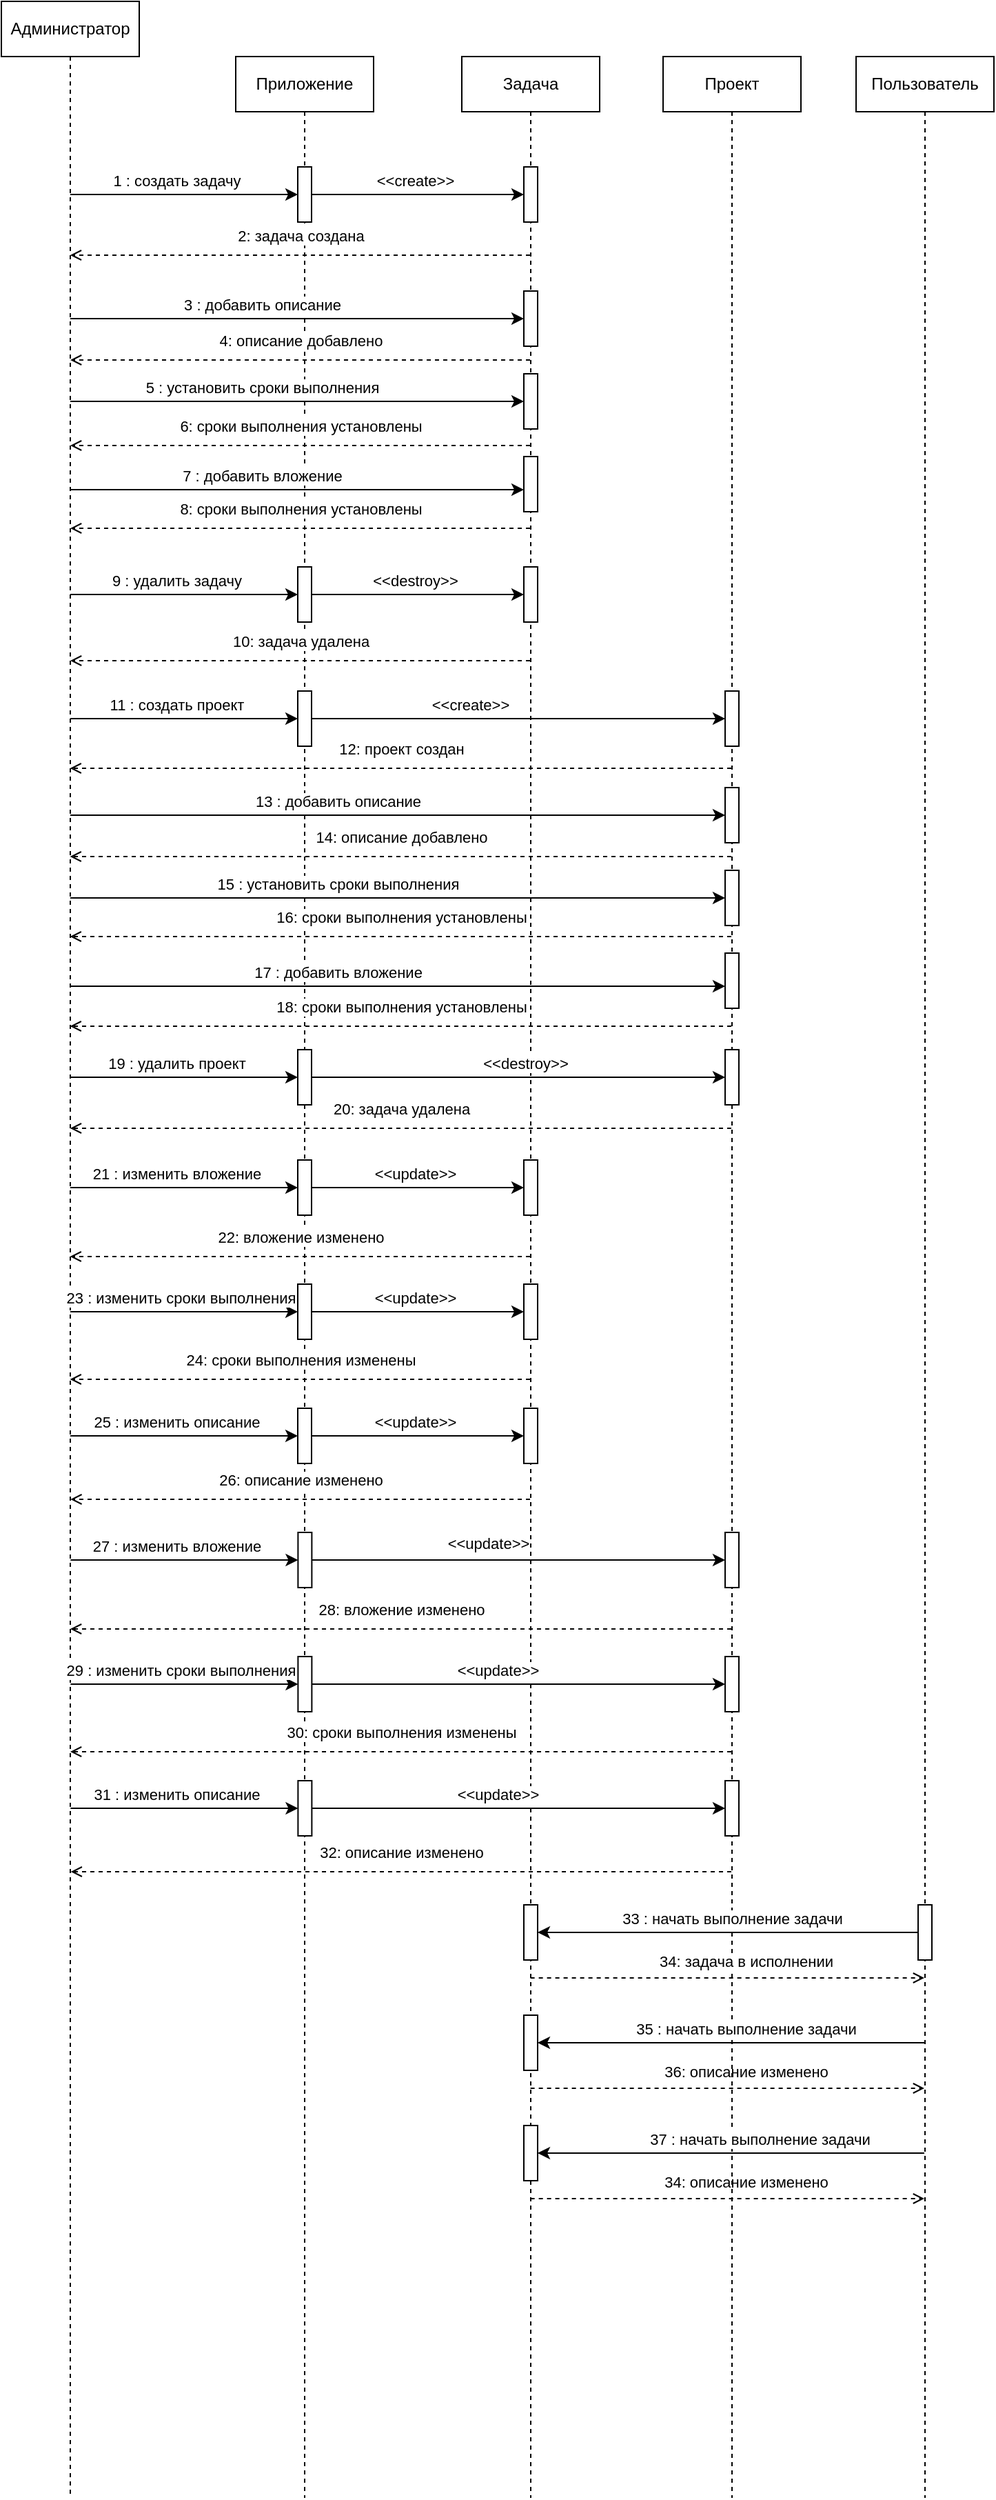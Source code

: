 <mxfile version="24.4.13" type="github">
  <diagram name="Страница — 1" id="z5sgAzJ3_U2AJAHKua1P">
    <mxGraphModel dx="988" dy="539" grid="1" gridSize="10" guides="1" tooltips="1" connect="1" arrows="1" fold="1" page="1" pageScale="1" pageWidth="827" pageHeight="1169" math="0" shadow="0">
      <root>
        <mxCell id="0" />
        <mxCell id="1" parent="0" />
        <mxCell id="rZv-Nm_vUQGnWTQNMnVO-1" value="Администратор" style="shape=umlLifeline;perimeter=lifelinePerimeter;whiteSpace=wrap;html=1;container=1;dropTarget=0;collapsible=0;recursiveResize=0;outlineConnect=0;portConstraint=eastwest;newEdgeStyle={&quot;edgeStyle&quot;:&quot;elbowEdgeStyle&quot;,&quot;elbow&quot;:&quot;vertical&quot;,&quot;curved&quot;:0,&quot;rounded&quot;:0};" vertex="1" parent="1">
          <mxGeometry x="80" y="80" width="100" height="1810" as="geometry" />
        </mxCell>
        <mxCell id="rZv-Nm_vUQGnWTQNMnVO-8" value="Пользователь" style="shape=umlLifeline;perimeter=lifelinePerimeter;whiteSpace=wrap;html=1;container=1;dropTarget=0;collapsible=0;recursiveResize=0;outlineConnect=0;portConstraint=eastwest;newEdgeStyle={&quot;edgeStyle&quot;:&quot;elbowEdgeStyle&quot;,&quot;elbow&quot;:&quot;vertical&quot;,&quot;curved&quot;:0,&quot;rounded&quot;:0};" vertex="1" parent="1">
          <mxGeometry x="700" y="120" width="100" height="1770" as="geometry" />
        </mxCell>
        <mxCell id="rZv-Nm_vUQGnWTQNMnVO-131" value="" style="html=1;points=[[0,0,0,0,5],[0,1,0,0,-5],[1,0,0,0,5],[1,1,0,0,-5]];perimeter=orthogonalPerimeter;outlineConnect=0;targetShapes=umlLifeline;portConstraint=eastwest;newEdgeStyle={&quot;curved&quot;:0,&quot;rounded&quot;:0};" vertex="1" parent="rZv-Nm_vUQGnWTQNMnVO-8">
          <mxGeometry x="45" y="1340" width="10" height="40" as="geometry" />
        </mxCell>
        <mxCell id="rZv-Nm_vUQGnWTQNMnVO-9" value="Приложение" style="shape=umlLifeline;perimeter=lifelinePerimeter;whiteSpace=wrap;html=1;container=1;dropTarget=0;collapsible=0;recursiveResize=0;outlineConnect=0;portConstraint=eastwest;newEdgeStyle={&quot;edgeStyle&quot;:&quot;elbowEdgeStyle&quot;,&quot;elbow&quot;:&quot;vertical&quot;,&quot;curved&quot;:0,&quot;rounded&quot;:0};" vertex="1" parent="1">
          <mxGeometry x="250" y="120" width="100" height="1770" as="geometry" />
        </mxCell>
        <mxCell id="rZv-Nm_vUQGnWTQNMnVO-10" value="" style="html=1;points=[[0,0,0,0,5],[0,1,0,0,-5],[1,0,0,0,5],[1,1,0,0,-5]];perimeter=orthogonalPerimeter;outlineConnect=0;targetShapes=umlLifeline;portConstraint=eastwest;newEdgeStyle={&quot;curved&quot;:0,&quot;rounded&quot;:0};" vertex="1" parent="rZv-Nm_vUQGnWTQNMnVO-9">
          <mxGeometry x="45" y="80" width="10" height="40" as="geometry" />
        </mxCell>
        <mxCell id="rZv-Nm_vUQGnWTQNMnVO-18" value="" style="html=1;points=[[0,0,0,0,5],[0,1,0,0,-5],[1,0,0,0,5],[1,1,0,0,-5]];perimeter=orthogonalPerimeter;outlineConnect=0;targetShapes=umlLifeline;portConstraint=eastwest;newEdgeStyle={&quot;curved&quot;:0,&quot;rounded&quot;:0};" vertex="1" parent="rZv-Nm_vUQGnWTQNMnVO-9">
          <mxGeometry x="45" y="370" width="10" height="40" as="geometry" />
        </mxCell>
        <mxCell id="rZv-Nm_vUQGnWTQNMnVO-74" value="" style="html=1;points=[[0,0,0,0,5],[0,1,0,0,-5],[1,0,0,0,5],[1,1,0,0,-5]];perimeter=orthogonalPerimeter;outlineConnect=0;targetShapes=umlLifeline;portConstraint=eastwest;newEdgeStyle={&quot;curved&quot;:0,&quot;rounded&quot;:0};" vertex="1" parent="rZv-Nm_vUQGnWTQNMnVO-9">
          <mxGeometry x="45" y="720" width="10" height="40" as="geometry" />
        </mxCell>
        <mxCell id="rZv-Nm_vUQGnWTQNMnVO-85" value="" style="html=1;points=[[0,0,0,0,5],[0,1,0,0,-5],[1,0,0,0,5],[1,1,0,0,-5]];perimeter=orthogonalPerimeter;outlineConnect=0;targetShapes=umlLifeline;portConstraint=eastwest;newEdgeStyle={&quot;curved&quot;:0,&quot;rounded&quot;:0};" vertex="1" parent="rZv-Nm_vUQGnWTQNMnVO-9">
          <mxGeometry x="45" y="800" width="10" height="40" as="geometry" />
        </mxCell>
        <mxCell id="rZv-Nm_vUQGnWTQNMnVO-93" value="" style="html=1;points=[[0,0,0,0,5],[0,1,0,0,-5],[1,0,0,0,5],[1,1,0,0,-5]];perimeter=orthogonalPerimeter;outlineConnect=0;targetShapes=umlLifeline;portConstraint=eastwest;newEdgeStyle={&quot;curved&quot;:0,&quot;rounded&quot;:0};" vertex="1" parent="rZv-Nm_vUQGnWTQNMnVO-9">
          <mxGeometry x="45" y="890" width="10" height="40" as="geometry" />
        </mxCell>
        <mxCell id="rZv-Nm_vUQGnWTQNMnVO-101" value="" style="html=1;points=[[0,0,0,0,5],[0,1,0,0,-5],[1,0,0,0,5],[1,1,0,0,-5]];perimeter=orthogonalPerimeter;outlineConnect=0;targetShapes=umlLifeline;portConstraint=eastwest;newEdgeStyle={&quot;curved&quot;:0,&quot;rounded&quot;:0};" vertex="1" parent="rZv-Nm_vUQGnWTQNMnVO-9">
          <mxGeometry x="45" y="980" width="10" height="40" as="geometry" />
        </mxCell>
        <mxCell id="rZv-Nm_vUQGnWTQNMnVO-109" value="" style="html=1;points=[[0,0,0,0,5],[0,1,0,0,-5],[1,0,0,0,5],[1,1,0,0,-5]];perimeter=orthogonalPerimeter;outlineConnect=0;targetShapes=umlLifeline;portConstraint=eastwest;newEdgeStyle={&quot;curved&quot;:0,&quot;rounded&quot;:0};" vertex="1" parent="rZv-Nm_vUQGnWTQNMnVO-9">
          <mxGeometry x="45.19" y="1070" width="10" height="40" as="geometry" />
        </mxCell>
        <mxCell id="rZv-Nm_vUQGnWTQNMnVO-110" value="" style="html=1;points=[[0,0,0,0,5],[0,1,0,0,-5],[1,0,0,0,5],[1,1,0,0,-5]];perimeter=orthogonalPerimeter;outlineConnect=0;targetShapes=umlLifeline;portConstraint=eastwest;newEdgeStyle={&quot;curved&quot;:0,&quot;rounded&quot;:0};" vertex="1" parent="rZv-Nm_vUQGnWTQNMnVO-9">
          <mxGeometry x="45.19" y="1160" width="10" height="40" as="geometry" />
        </mxCell>
        <mxCell id="rZv-Nm_vUQGnWTQNMnVO-111" value="" style="html=1;points=[[0,0,0,0,5],[0,1,0,0,-5],[1,0,0,0,5],[1,1,0,0,-5]];perimeter=orthogonalPerimeter;outlineConnect=0;targetShapes=umlLifeline;portConstraint=eastwest;newEdgeStyle={&quot;curved&quot;:0,&quot;rounded&quot;:0};" vertex="1" parent="rZv-Nm_vUQGnWTQNMnVO-9">
          <mxGeometry x="45.19" y="1250" width="10" height="40" as="geometry" />
        </mxCell>
        <mxCell id="rZv-Nm_vUQGnWTQNMnVO-112" style="edgeStyle=elbowEdgeStyle;rounded=0;orthogonalLoop=1;jettySize=auto;html=1;elbow=vertical;curved=0;" edge="1" parent="rZv-Nm_vUQGnWTQNMnVO-9" target="rZv-Nm_vUQGnWTQNMnVO-109">
          <mxGeometry relative="1" as="geometry">
            <mxPoint x="-119.81" y="1090" as="sourcePoint" />
            <mxPoint x="-24.81" y="1090" as="targetPoint" />
            <Array as="points">
              <mxPoint x="-29.81" y="1090" />
            </Array>
          </mxGeometry>
        </mxCell>
        <mxCell id="rZv-Nm_vUQGnWTQNMnVO-113" value="27 : изменить вложение" style="edgeLabel;html=1;align=center;verticalAlign=middle;resizable=0;points=[];" vertex="1" connectable="0" parent="rZv-Nm_vUQGnWTQNMnVO-112">
          <mxGeometry x="-0.243" y="1" relative="1" as="geometry">
            <mxPoint x="14" y="-9" as="offset" />
          </mxGeometry>
        </mxCell>
        <mxCell id="rZv-Nm_vUQGnWTQNMnVO-115" value="28: вложение изменено" style="html=1;verticalAlign=bottom;labelBackgroundColor=default;endArrow=open;endFill=0;dashed=1;rounded=0;" edge="1" parent="rZv-Nm_vUQGnWTQNMnVO-9" source="rZv-Nm_vUQGnWTQNMnVO-37">
          <mxGeometry x="-0.001" y="-5" width="160" relative="1" as="geometry">
            <mxPoint x="213.69" y="1140" as="sourcePoint" />
            <mxPoint x="-120.0" y="1140" as="targetPoint" />
            <mxPoint as="offset" />
          </mxGeometry>
        </mxCell>
        <mxCell id="rZv-Nm_vUQGnWTQNMnVO-116" style="edgeStyle=elbowEdgeStyle;rounded=0;orthogonalLoop=1;jettySize=auto;html=1;elbow=vertical;curved=0;" edge="1" parent="rZv-Nm_vUQGnWTQNMnVO-9" target="rZv-Nm_vUQGnWTQNMnVO-110">
          <mxGeometry relative="1" as="geometry">
            <mxPoint x="-119.81" y="1180" as="sourcePoint" />
            <mxPoint x="-24.81" y="1180" as="targetPoint" />
            <Array as="points">
              <mxPoint x="-29.81" y="1180" />
            </Array>
          </mxGeometry>
        </mxCell>
        <mxCell id="rZv-Nm_vUQGnWTQNMnVO-117" value="29 : изменить сроки выполнения" style="edgeLabel;html=1;align=center;verticalAlign=middle;resizable=0;points=[];" vertex="1" connectable="0" parent="rZv-Nm_vUQGnWTQNMnVO-116">
          <mxGeometry x="-0.243" y="1" relative="1" as="geometry">
            <mxPoint x="17" y="-9" as="offset" />
          </mxGeometry>
        </mxCell>
        <mxCell id="rZv-Nm_vUQGnWTQNMnVO-119" value="30: сроки выполнения изменены" style="html=1;verticalAlign=bottom;labelBackgroundColor=default;endArrow=open;endFill=0;dashed=1;rounded=0;" edge="1" parent="rZv-Nm_vUQGnWTQNMnVO-9" source="rZv-Nm_vUQGnWTQNMnVO-37">
          <mxGeometry x="-0.001" y="-5" width="160" relative="1" as="geometry">
            <mxPoint x="213.69" y="1229" as="sourcePoint" />
            <mxPoint x="-120.0" y="1229" as="targetPoint" />
            <mxPoint as="offset" />
          </mxGeometry>
        </mxCell>
        <mxCell id="rZv-Nm_vUQGnWTQNMnVO-120" style="edgeStyle=elbowEdgeStyle;rounded=0;orthogonalLoop=1;jettySize=auto;html=1;elbow=vertical;curved=0;" edge="1" parent="rZv-Nm_vUQGnWTQNMnVO-9" target="rZv-Nm_vUQGnWTQNMnVO-111">
          <mxGeometry relative="1" as="geometry">
            <mxPoint x="-119.81" y="1270" as="sourcePoint" />
            <mxPoint x="-24.81" y="1270" as="targetPoint" />
            <Array as="points">
              <mxPoint x="-29.81" y="1270" />
            </Array>
          </mxGeometry>
        </mxCell>
        <mxCell id="rZv-Nm_vUQGnWTQNMnVO-121" value="31 : изменить описание" style="edgeLabel;html=1;align=center;verticalAlign=middle;resizable=0;points=[];" vertex="1" connectable="0" parent="rZv-Nm_vUQGnWTQNMnVO-120">
          <mxGeometry x="-0.243" y="1" relative="1" as="geometry">
            <mxPoint x="14" y="-9" as="offset" />
          </mxGeometry>
        </mxCell>
        <mxCell id="rZv-Nm_vUQGnWTQNMnVO-123" value="32: описание изменено" style="html=1;verticalAlign=bottom;labelBackgroundColor=default;endArrow=open;endFill=0;dashed=1;rounded=0;" edge="1" parent="rZv-Nm_vUQGnWTQNMnVO-9" source="rZv-Nm_vUQGnWTQNMnVO-37">
          <mxGeometry x="0.0" y="-5" width="160" relative="1" as="geometry">
            <mxPoint x="213.69" y="1316" as="sourcePoint" />
            <mxPoint x="-119.643" y="1316" as="targetPoint" />
            <mxPoint as="offset" />
          </mxGeometry>
        </mxCell>
        <mxCell id="rZv-Nm_vUQGnWTQNMnVO-11" style="edgeStyle=elbowEdgeStyle;rounded=0;orthogonalLoop=1;jettySize=auto;html=1;elbow=vertical;curved=0;" edge="1" parent="1" source="rZv-Nm_vUQGnWTQNMnVO-1" target="rZv-Nm_vUQGnWTQNMnVO-10">
          <mxGeometry relative="1" as="geometry">
            <mxPoint x="129.929" y="214" as="sourcePoint" />
            <mxPoint x="300" y="208" as="targetPoint" />
            <Array as="points">
              <mxPoint x="290" y="220" />
            </Array>
          </mxGeometry>
        </mxCell>
        <mxCell id="rZv-Nm_vUQGnWTQNMnVO-12" value="1 : создать задачу" style="edgeLabel;html=1;align=center;verticalAlign=middle;resizable=0;points=[];" vertex="1" connectable="0" parent="rZv-Nm_vUQGnWTQNMnVO-11">
          <mxGeometry x="-0.243" y="1" relative="1" as="geometry">
            <mxPoint x="14" y="-9" as="offset" />
          </mxGeometry>
        </mxCell>
        <mxCell id="rZv-Nm_vUQGnWTQNMnVO-13" value="Задача" style="shape=umlLifeline;perimeter=lifelinePerimeter;whiteSpace=wrap;html=1;container=1;dropTarget=0;collapsible=0;recursiveResize=0;outlineConnect=0;portConstraint=eastwest;newEdgeStyle={&quot;edgeStyle&quot;:&quot;elbowEdgeStyle&quot;,&quot;elbow&quot;:&quot;vertical&quot;,&quot;curved&quot;:0,&quot;rounded&quot;:0};" vertex="1" parent="1">
          <mxGeometry x="414" y="120" width="100" height="1770" as="geometry" />
        </mxCell>
        <mxCell id="rZv-Nm_vUQGnWTQNMnVO-14" value="" style="html=1;points=[[0,0,0,0,5],[0,1,0,0,-5],[1,0,0,0,5],[1,1,0,0,-5]];perimeter=orthogonalPerimeter;outlineConnect=0;targetShapes=umlLifeline;portConstraint=eastwest;newEdgeStyle={&quot;curved&quot;:0,&quot;rounded&quot;:0};" vertex="1" parent="rZv-Nm_vUQGnWTQNMnVO-13">
          <mxGeometry x="45" y="80" width="10" height="40" as="geometry" />
        </mxCell>
        <mxCell id="rZv-Nm_vUQGnWTQNMnVO-33" value="" style="html=1;points=[[0,0,0,0,5],[0,1,0,0,-5],[1,0,0,0,5],[1,1,0,0,-5]];perimeter=orthogonalPerimeter;outlineConnect=0;targetShapes=umlLifeline;portConstraint=eastwest;newEdgeStyle={&quot;curved&quot;:0,&quot;rounded&quot;:0};" vertex="1" parent="rZv-Nm_vUQGnWTQNMnVO-13">
          <mxGeometry x="45" y="370" width="10" height="40" as="geometry" />
        </mxCell>
        <mxCell id="rZv-Nm_vUQGnWTQNMnVO-35" value="&amp;lt;&amp;lt;destroy&amp;gt;&amp;gt;" style="edgeLabel;html=1;align=center;verticalAlign=middle;resizable=0;points=[];" vertex="1" connectable="0" parent="rZv-Nm_vUQGnWTQNMnVO-13">
          <mxGeometry x="-33.996" y="380" as="geometry" />
        </mxCell>
        <mxCell id="rZv-Nm_vUQGnWTQNMnVO-54" value="" style="html=1;points=[[0,0,0,0,5],[0,1,0,0,-5],[1,0,0,0,5],[1,1,0,0,-5]];perimeter=orthogonalPerimeter;outlineConnect=0;targetShapes=umlLifeline;portConstraint=eastwest;newEdgeStyle={&quot;curved&quot;:0,&quot;rounded&quot;:0};" vertex="1" parent="rZv-Nm_vUQGnWTQNMnVO-13">
          <mxGeometry x="45" y="170" width="10" height="40" as="geometry" />
        </mxCell>
        <mxCell id="rZv-Nm_vUQGnWTQNMnVO-55" value="" style="html=1;points=[[0,0,0,0,5],[0,1,0,0,-5],[1,0,0,0,5],[1,1,0,0,-5]];perimeter=orthogonalPerimeter;outlineConnect=0;targetShapes=umlLifeline;portConstraint=eastwest;newEdgeStyle={&quot;curved&quot;:0,&quot;rounded&quot;:0};" vertex="1" parent="rZv-Nm_vUQGnWTQNMnVO-13">
          <mxGeometry x="45" y="230" width="10" height="40" as="geometry" />
        </mxCell>
        <mxCell id="rZv-Nm_vUQGnWTQNMnVO-56" value="" style="html=1;points=[[0,0,0,0,5],[0,1,0,0,-5],[1,0,0,0,5],[1,1,0,0,-5]];perimeter=orthogonalPerimeter;outlineConnect=0;targetShapes=umlLifeline;portConstraint=eastwest;newEdgeStyle={&quot;curved&quot;:0,&quot;rounded&quot;:0};" vertex="1" parent="rZv-Nm_vUQGnWTQNMnVO-13">
          <mxGeometry x="45" y="290" width="10" height="40" as="geometry" />
        </mxCell>
        <mxCell id="rZv-Nm_vUQGnWTQNMnVO-88" value="" style="html=1;points=[[0,0,0,0,5],[0,1,0,0,-5],[1,0,0,0,5],[1,1,0,0,-5]];perimeter=orthogonalPerimeter;outlineConnect=0;targetShapes=umlLifeline;portConstraint=eastwest;newEdgeStyle={&quot;curved&quot;:0,&quot;rounded&quot;:0};" vertex="1" parent="rZv-Nm_vUQGnWTQNMnVO-13">
          <mxGeometry x="45" y="800" width="10" height="40" as="geometry" />
        </mxCell>
        <mxCell id="rZv-Nm_vUQGnWTQNMnVO-97" value="" style="html=1;points=[[0,0,0,0,5],[0,1,0,0,-5],[1,0,0,0,5],[1,1,0,0,-5]];perimeter=orthogonalPerimeter;outlineConnect=0;targetShapes=umlLifeline;portConstraint=eastwest;newEdgeStyle={&quot;curved&quot;:0,&quot;rounded&quot;:0};" vertex="1" parent="rZv-Nm_vUQGnWTQNMnVO-13">
          <mxGeometry x="45" y="890" width="10" height="40" as="geometry" />
        </mxCell>
        <mxCell id="rZv-Nm_vUQGnWTQNMnVO-105" value="" style="html=1;points=[[0,0,0,0,5],[0,1,0,0,-5],[1,0,0,0,5],[1,1,0,0,-5]];perimeter=orthogonalPerimeter;outlineConnect=0;targetShapes=umlLifeline;portConstraint=eastwest;newEdgeStyle={&quot;curved&quot;:0,&quot;rounded&quot;:0};" vertex="1" parent="rZv-Nm_vUQGnWTQNMnVO-13">
          <mxGeometry x="45" y="980" width="10" height="40" as="geometry" />
        </mxCell>
        <mxCell id="rZv-Nm_vUQGnWTQNMnVO-133" value="" style="html=1;points=[[0,0,0,0,5],[0,1,0,0,-5],[1,0,0,0,5],[1,1,0,0,-5]];perimeter=orthogonalPerimeter;outlineConnect=0;targetShapes=umlLifeline;portConstraint=eastwest;newEdgeStyle={&quot;curved&quot;:0,&quot;rounded&quot;:0};" vertex="1" parent="rZv-Nm_vUQGnWTQNMnVO-13">
          <mxGeometry x="45" y="1340" width="10" height="40" as="geometry" />
        </mxCell>
        <mxCell id="rZv-Nm_vUQGnWTQNMnVO-137" value="" style="html=1;points=[[0,0,0,0,5],[0,1,0,0,-5],[1,0,0,0,5],[1,1,0,0,-5]];perimeter=orthogonalPerimeter;outlineConnect=0;targetShapes=umlLifeline;portConstraint=eastwest;newEdgeStyle={&quot;curved&quot;:0,&quot;rounded&quot;:0};" vertex="1" parent="rZv-Nm_vUQGnWTQNMnVO-13">
          <mxGeometry x="45" y="1420" width="10" height="40" as="geometry" />
        </mxCell>
        <mxCell id="rZv-Nm_vUQGnWTQNMnVO-139" value="36: описание изменено" style="html=1;verticalAlign=bottom;labelBackgroundColor=default;endArrow=open;endFill=0;dashed=1;rounded=0;" edge="1" parent="rZv-Nm_vUQGnWTQNMnVO-13">
          <mxGeometry x="0.093" y="3" width="160" relative="1" as="geometry">
            <mxPoint x="49.81" y="1473" as="sourcePoint" />
            <mxPoint x="335.5" y="1473" as="targetPoint" />
            <mxPoint as="offset" />
          </mxGeometry>
        </mxCell>
        <mxCell id="rZv-Nm_vUQGnWTQNMnVO-140" value="" style="html=1;points=[[0,0,0,0,5],[0,1,0,0,-5],[1,0,0,0,5],[1,1,0,0,-5]];perimeter=orthogonalPerimeter;outlineConnect=0;targetShapes=umlLifeline;portConstraint=eastwest;newEdgeStyle={&quot;curved&quot;:0,&quot;rounded&quot;:0};" vertex="1" parent="rZv-Nm_vUQGnWTQNMnVO-13">
          <mxGeometry x="45" y="1500" width="10" height="40" as="geometry" />
        </mxCell>
        <mxCell id="rZv-Nm_vUQGnWTQNMnVO-142" value="34: описание изменено" style="html=1;verticalAlign=bottom;labelBackgroundColor=default;endArrow=open;endFill=0;dashed=1;rounded=0;" edge="1" parent="rZv-Nm_vUQGnWTQNMnVO-13">
          <mxGeometry x="0.093" y="3" width="160" relative="1" as="geometry">
            <mxPoint x="49.81" y="1553" as="sourcePoint" />
            <mxPoint x="335.5" y="1553" as="targetPoint" />
            <mxPoint as="offset" />
          </mxGeometry>
        </mxCell>
        <mxCell id="rZv-Nm_vUQGnWTQNMnVO-15" style="edgeStyle=orthogonalEdgeStyle;rounded=0;orthogonalLoop=1;jettySize=auto;html=1;curved=0;" edge="1" parent="1" source="rZv-Nm_vUQGnWTQNMnVO-10" target="rZv-Nm_vUQGnWTQNMnVO-14">
          <mxGeometry relative="1" as="geometry" />
        </mxCell>
        <mxCell id="rZv-Nm_vUQGnWTQNMnVO-16" value="&amp;lt;&amp;lt;create&amp;gt;&amp;gt;" style="edgeLabel;html=1;align=center;verticalAlign=middle;resizable=0;points=[];" vertex="1" connectable="0" parent="1">
          <mxGeometry x="380.004" y="210" as="geometry" />
        </mxCell>
        <mxCell id="rZv-Nm_vUQGnWTQNMnVO-17" value="2: задача создана" style="html=1;verticalAlign=bottom;labelBackgroundColor=default;endArrow=open;endFill=0;dashed=1;rounded=0;" edge="1" parent="1">
          <mxGeometry x="-0.001" y="-5" width="160" relative="1" as="geometry">
            <mxPoint x="463.5" y="264" as="sourcePoint" />
            <mxPoint x="129.929" y="264" as="targetPoint" />
            <mxPoint as="offset" />
          </mxGeometry>
        </mxCell>
        <mxCell id="rZv-Nm_vUQGnWTQNMnVO-19" style="edgeStyle=elbowEdgeStyle;rounded=0;orthogonalLoop=1;jettySize=auto;html=1;elbow=vertical;curved=0;" edge="1" parent="1" source="rZv-Nm_vUQGnWTQNMnVO-1" target="rZv-Nm_vUQGnWTQNMnVO-54">
          <mxGeometry relative="1" as="geometry">
            <mxPoint x="140" y="310" as="sourcePoint" />
            <mxPoint x="305" y="310" as="targetPoint" />
            <Array as="points">
              <mxPoint x="300" y="310" />
            </Array>
          </mxGeometry>
        </mxCell>
        <mxCell id="rZv-Nm_vUQGnWTQNMnVO-20" value="3 : добавить описание" style="edgeLabel;html=1;align=center;verticalAlign=middle;resizable=0;points=[];" vertex="1" connectable="0" parent="rZv-Nm_vUQGnWTQNMnVO-19">
          <mxGeometry x="-0.243" y="1" relative="1" as="geometry">
            <mxPoint x="14" y="-9" as="offset" />
          </mxGeometry>
        </mxCell>
        <mxCell id="rZv-Nm_vUQGnWTQNMnVO-21" style="edgeStyle=elbowEdgeStyle;rounded=0;orthogonalLoop=1;jettySize=auto;html=1;elbow=vertical;curved=0;" edge="1" parent="1" target="rZv-Nm_vUQGnWTQNMnVO-55">
          <mxGeometry relative="1" as="geometry">
            <mxPoint x="130.024" y="370" as="sourcePoint" />
            <mxPoint x="463.5" y="370" as="targetPoint" />
            <Array as="points">
              <mxPoint x="310" y="370" />
            </Array>
          </mxGeometry>
        </mxCell>
        <mxCell id="rZv-Nm_vUQGnWTQNMnVO-22" value="5 : установить сроки выполнения" style="edgeLabel;html=1;align=center;verticalAlign=middle;resizable=0;points=[];" vertex="1" connectable="0" parent="rZv-Nm_vUQGnWTQNMnVO-21">
          <mxGeometry x="-0.243" y="1" relative="1" as="geometry">
            <mxPoint x="14" y="-9" as="offset" />
          </mxGeometry>
        </mxCell>
        <mxCell id="rZv-Nm_vUQGnWTQNMnVO-24" style="edgeStyle=elbowEdgeStyle;rounded=0;orthogonalLoop=1;jettySize=auto;html=1;elbow=vertical;curved=0;" edge="1" parent="1" target="rZv-Nm_vUQGnWTQNMnVO-56">
          <mxGeometry relative="1" as="geometry">
            <mxPoint x="130.024" y="434" as="sourcePoint" />
            <mxPoint x="463.5" y="434" as="targetPoint" />
            <Array as="points">
              <mxPoint x="320" y="434" />
            </Array>
          </mxGeometry>
        </mxCell>
        <mxCell id="rZv-Nm_vUQGnWTQNMnVO-25" value="7 : добавить вложение" style="edgeLabel;html=1;align=center;verticalAlign=middle;resizable=0;points=[];" vertex="1" connectable="0" parent="rZv-Nm_vUQGnWTQNMnVO-24">
          <mxGeometry x="-0.243" y="1" relative="1" as="geometry">
            <mxPoint x="14" y="-9" as="offset" />
          </mxGeometry>
        </mxCell>
        <mxCell id="rZv-Nm_vUQGnWTQNMnVO-26" value="4: описание добавлено" style="html=1;verticalAlign=bottom;labelBackgroundColor=default;endArrow=open;endFill=0;dashed=1;rounded=0;" edge="1" parent="1">
          <mxGeometry x="-0.001" y="-5" width="160" relative="1" as="geometry">
            <mxPoint x="463.5" y="340" as="sourcePoint" />
            <mxPoint x="130.024" y="340" as="targetPoint" />
            <mxPoint as="offset" />
          </mxGeometry>
        </mxCell>
        <mxCell id="rZv-Nm_vUQGnWTQNMnVO-27" value="6: сроки выполнения установлены" style="html=1;verticalAlign=bottom;labelBackgroundColor=default;endArrow=open;endFill=0;dashed=1;rounded=0;" edge="1" parent="1">
          <mxGeometry x="-0.001" y="-5" width="160" relative="1" as="geometry">
            <mxPoint x="463.5" y="402" as="sourcePoint" />
            <mxPoint x="130.024" y="402" as="targetPoint" />
            <mxPoint as="offset" />
          </mxGeometry>
        </mxCell>
        <mxCell id="rZv-Nm_vUQGnWTQNMnVO-28" value="8: сроки выполнения установлены" style="html=1;verticalAlign=bottom;labelBackgroundColor=default;endArrow=open;endFill=0;dashed=1;rounded=0;" edge="1" parent="1">
          <mxGeometry x="-0.001" y="-5" width="160" relative="1" as="geometry">
            <mxPoint x="463.5" y="462" as="sourcePoint" />
            <mxPoint x="130.024" y="462" as="targetPoint" />
            <mxPoint as="offset" />
          </mxGeometry>
        </mxCell>
        <mxCell id="rZv-Nm_vUQGnWTQNMnVO-31" style="edgeStyle=elbowEdgeStyle;rounded=0;orthogonalLoop=1;jettySize=auto;html=1;elbow=vertical;curved=0;" edge="1" parent="1" source="rZv-Nm_vUQGnWTQNMnVO-1" target="rZv-Nm_vUQGnWTQNMnVO-18">
          <mxGeometry relative="1" as="geometry">
            <mxPoint x="60" y="510" as="sourcePoint" />
            <mxPoint x="225" y="510" as="targetPoint" />
            <Array as="points">
              <mxPoint x="220" y="510" />
            </Array>
          </mxGeometry>
        </mxCell>
        <mxCell id="rZv-Nm_vUQGnWTQNMnVO-32" value="9 : удалить задачу" style="edgeLabel;html=1;align=center;verticalAlign=middle;resizable=0;points=[];" vertex="1" connectable="0" parent="rZv-Nm_vUQGnWTQNMnVO-31">
          <mxGeometry x="-0.243" y="1" relative="1" as="geometry">
            <mxPoint x="14" y="-9" as="offset" />
          </mxGeometry>
        </mxCell>
        <mxCell id="rZv-Nm_vUQGnWTQNMnVO-34" style="edgeStyle=orthogonalEdgeStyle;rounded=0;orthogonalLoop=1;jettySize=auto;html=1;curved=0;" edge="1" parent="1" target="rZv-Nm_vUQGnWTQNMnVO-33" source="rZv-Nm_vUQGnWTQNMnVO-18">
          <mxGeometry relative="1" as="geometry">
            <mxPoint x="305" y="510" as="sourcePoint" />
          </mxGeometry>
        </mxCell>
        <mxCell id="rZv-Nm_vUQGnWTQNMnVO-36" value="10: задача удалена" style="html=1;verticalAlign=bottom;labelBackgroundColor=default;endArrow=open;endFill=0;dashed=1;rounded=0;" edge="1" parent="1">
          <mxGeometry x="-0.001" y="-5" width="160" relative="1" as="geometry">
            <mxPoint x="463.5" y="558" as="sourcePoint" />
            <mxPoint x="130.024" y="558" as="targetPoint" />
            <mxPoint as="offset" />
          </mxGeometry>
        </mxCell>
        <mxCell id="rZv-Nm_vUQGnWTQNMnVO-37" value="Проект" style="shape=umlLifeline;perimeter=lifelinePerimeter;whiteSpace=wrap;html=1;container=1;dropTarget=0;collapsible=0;recursiveResize=0;outlineConnect=0;portConstraint=eastwest;newEdgeStyle={&quot;edgeStyle&quot;:&quot;elbowEdgeStyle&quot;,&quot;elbow&quot;:&quot;vertical&quot;,&quot;curved&quot;:0,&quot;rounded&quot;:0};" vertex="1" parent="1">
          <mxGeometry x="560" y="120" width="100" height="1770" as="geometry" />
        </mxCell>
        <mxCell id="rZv-Nm_vUQGnWTQNMnVO-38" value="" style="html=1;points=[[0,0,0,0,5],[0,1,0,0,-5],[1,0,0,0,5],[1,1,0,0,-5]];perimeter=orthogonalPerimeter;outlineConnect=0;targetShapes=umlLifeline;portConstraint=eastwest;newEdgeStyle={&quot;curved&quot;:0,&quot;rounded&quot;:0};" vertex="1" parent="rZv-Nm_vUQGnWTQNMnVO-37">
          <mxGeometry x="45" y="460" width="10" height="40" as="geometry" />
        </mxCell>
        <mxCell id="rZv-Nm_vUQGnWTQNMnVO-67" value="" style="html=1;points=[[0,0,0,0,5],[0,1,0,0,-5],[1,0,0,0,5],[1,1,0,0,-5]];perimeter=orthogonalPerimeter;outlineConnect=0;targetShapes=umlLifeline;portConstraint=eastwest;newEdgeStyle={&quot;curved&quot;:0,&quot;rounded&quot;:0};" vertex="1" parent="rZv-Nm_vUQGnWTQNMnVO-37">
          <mxGeometry x="45" y="530" width="10" height="40" as="geometry" />
        </mxCell>
        <mxCell id="rZv-Nm_vUQGnWTQNMnVO-68" value="" style="html=1;points=[[0,0,0,0,5],[0,1,0,0,-5],[1,0,0,0,5],[1,1,0,0,-5]];perimeter=orthogonalPerimeter;outlineConnect=0;targetShapes=umlLifeline;portConstraint=eastwest;newEdgeStyle={&quot;curved&quot;:0,&quot;rounded&quot;:0};" vertex="1" parent="rZv-Nm_vUQGnWTQNMnVO-37">
          <mxGeometry x="45" y="590" width="10" height="40" as="geometry" />
        </mxCell>
        <mxCell id="rZv-Nm_vUQGnWTQNMnVO-69" value="" style="html=1;points=[[0,0,0,0,5],[0,1,0,0,-5],[1,0,0,0,5],[1,1,0,0,-5]];perimeter=orthogonalPerimeter;outlineConnect=0;targetShapes=umlLifeline;portConstraint=eastwest;newEdgeStyle={&quot;curved&quot;:0,&quot;rounded&quot;:0};" vertex="1" parent="rZv-Nm_vUQGnWTQNMnVO-37">
          <mxGeometry x="45" y="650" width="10" height="40" as="geometry" />
        </mxCell>
        <mxCell id="rZv-Nm_vUQGnWTQNMnVO-77" value="" style="html=1;points=[[0,0,0,0,5],[0,1,0,0,-5],[1,0,0,0,5],[1,1,0,0,-5]];perimeter=orthogonalPerimeter;outlineConnect=0;targetShapes=umlLifeline;portConstraint=eastwest;newEdgeStyle={&quot;curved&quot;:0,&quot;rounded&quot;:0};" vertex="1" parent="rZv-Nm_vUQGnWTQNMnVO-37">
          <mxGeometry x="45" y="720" width="10" height="40" as="geometry" />
        </mxCell>
        <mxCell id="rZv-Nm_vUQGnWTQNMnVO-124" value="" style="html=1;points=[[0,0,0,0,5],[0,1,0,0,-5],[1,0,0,0,5],[1,1,0,0,-5]];perimeter=orthogonalPerimeter;outlineConnect=0;targetShapes=umlLifeline;portConstraint=eastwest;newEdgeStyle={&quot;curved&quot;:0,&quot;rounded&quot;:0};" vertex="1" parent="rZv-Nm_vUQGnWTQNMnVO-37">
          <mxGeometry x="45" y="1070" width="10" height="40" as="geometry" />
        </mxCell>
        <mxCell id="rZv-Nm_vUQGnWTQNMnVO-126" value="" style="html=1;points=[[0,0,0,0,5],[0,1,0,0,-5],[1,0,0,0,5],[1,1,0,0,-5]];perimeter=orthogonalPerimeter;outlineConnect=0;targetShapes=umlLifeline;portConstraint=eastwest;newEdgeStyle={&quot;curved&quot;:0,&quot;rounded&quot;:0};" vertex="1" parent="rZv-Nm_vUQGnWTQNMnVO-37">
          <mxGeometry x="45" y="1160" width="10" height="40" as="geometry" />
        </mxCell>
        <mxCell id="rZv-Nm_vUQGnWTQNMnVO-127" value="" style="html=1;points=[[0,0,0,0,5],[0,1,0,0,-5],[1,0,0,0,5],[1,1,0,0,-5]];perimeter=orthogonalPerimeter;outlineConnect=0;targetShapes=umlLifeline;portConstraint=eastwest;newEdgeStyle={&quot;curved&quot;:0,&quot;rounded&quot;:0};" vertex="1" parent="rZv-Nm_vUQGnWTQNMnVO-37">
          <mxGeometry x="45" y="1250" width="10" height="40" as="geometry" />
        </mxCell>
        <mxCell id="rZv-Nm_vUQGnWTQNMnVO-39" style="edgeStyle=elbowEdgeStyle;rounded=0;orthogonalLoop=1;jettySize=auto;html=1;elbow=vertical;curved=0;" edge="1" parent="1" target="rZv-Nm_vUQGnWTQNMnVO-38" source="rZv-Nm_vUQGnWTQNMnVO-70">
          <mxGeometry relative="1" as="geometry">
            <mxPoint x="440" y="600" as="sourcePoint" />
            <mxPoint x="610" y="588" as="targetPoint" />
            <Array as="points">
              <mxPoint x="600" y="600" />
            </Array>
          </mxGeometry>
        </mxCell>
        <mxCell id="rZv-Nm_vUQGnWTQNMnVO-41" value="12: проект создан" style="html=1;verticalAlign=bottom;labelBackgroundColor=default;endArrow=open;endFill=0;dashed=1;rounded=0;" edge="1" parent="1">
          <mxGeometry x="-0.001" y="-5" width="160" relative="1" as="geometry">
            <mxPoint x="609.5" y="636" as="sourcePoint" />
            <mxPoint x="129.81" y="636" as="targetPoint" />
            <mxPoint as="offset" />
          </mxGeometry>
        </mxCell>
        <mxCell id="rZv-Nm_vUQGnWTQNMnVO-42" style="edgeStyle=elbowEdgeStyle;rounded=0;orthogonalLoop=1;jettySize=auto;html=1;elbow=vertical;curved=0;" edge="1" parent="1" source="rZv-Nm_vUQGnWTQNMnVO-1" target="rZv-Nm_vUQGnWTQNMnVO-67">
          <mxGeometry relative="1" as="geometry">
            <mxPoint x="260" y="670" as="sourcePoint" />
            <mxPoint x="594" y="670" as="targetPoint" />
            <Array as="points">
              <mxPoint x="430" y="670" />
            </Array>
          </mxGeometry>
        </mxCell>
        <mxCell id="rZv-Nm_vUQGnWTQNMnVO-43" value="13 : добавить описание" style="edgeLabel;html=1;align=center;verticalAlign=middle;resizable=0;points=[];" vertex="1" connectable="0" parent="rZv-Nm_vUQGnWTQNMnVO-42">
          <mxGeometry x="-0.243" y="1" relative="1" as="geometry">
            <mxPoint x="14" y="-9" as="offset" />
          </mxGeometry>
        </mxCell>
        <mxCell id="rZv-Nm_vUQGnWTQNMnVO-44" style="edgeStyle=elbowEdgeStyle;rounded=0;orthogonalLoop=1;jettySize=auto;html=1;elbow=vertical;curved=0;" edge="1" parent="1" source="rZv-Nm_vUQGnWTQNMnVO-1" target="rZv-Nm_vUQGnWTQNMnVO-68">
          <mxGeometry relative="1" as="geometry">
            <mxPoint x="260.024" y="730" as="sourcePoint" />
            <mxPoint x="593.5" y="730" as="targetPoint" />
            <Array as="points">
              <mxPoint x="440" y="730" />
            </Array>
          </mxGeometry>
        </mxCell>
        <mxCell id="rZv-Nm_vUQGnWTQNMnVO-45" value="15 : установить сроки выполнения" style="edgeLabel;html=1;align=center;verticalAlign=middle;resizable=0;points=[];" vertex="1" connectable="0" parent="rZv-Nm_vUQGnWTQNMnVO-44">
          <mxGeometry x="-0.243" y="1" relative="1" as="geometry">
            <mxPoint x="14" y="-9" as="offset" />
          </mxGeometry>
        </mxCell>
        <mxCell id="rZv-Nm_vUQGnWTQNMnVO-46" style="edgeStyle=elbowEdgeStyle;rounded=0;orthogonalLoop=1;jettySize=auto;html=1;elbow=vertical;curved=0;" edge="1" parent="1" source="rZv-Nm_vUQGnWTQNMnVO-1" target="rZv-Nm_vUQGnWTQNMnVO-69">
          <mxGeometry relative="1" as="geometry">
            <mxPoint x="260.024" y="794" as="sourcePoint" />
            <mxPoint x="593.5" y="794" as="targetPoint" />
            <Array as="points">
              <mxPoint x="450" y="794" />
            </Array>
          </mxGeometry>
        </mxCell>
        <mxCell id="rZv-Nm_vUQGnWTQNMnVO-47" value="17 : добавить вложение" style="edgeLabel;html=1;align=center;verticalAlign=middle;resizable=0;points=[];" vertex="1" connectable="0" parent="rZv-Nm_vUQGnWTQNMnVO-46">
          <mxGeometry x="-0.243" y="1" relative="1" as="geometry">
            <mxPoint x="14" y="-9" as="offset" />
          </mxGeometry>
        </mxCell>
        <mxCell id="rZv-Nm_vUQGnWTQNMnVO-48" value="14: описание добавлено" style="html=1;verticalAlign=bottom;labelBackgroundColor=default;endArrow=open;endFill=0;dashed=1;rounded=0;" edge="1" parent="1">
          <mxGeometry x="-0.001" y="-5" width="160" relative="1" as="geometry">
            <mxPoint x="609.5" y="700" as="sourcePoint" />
            <mxPoint x="129.81" y="700" as="targetPoint" />
            <mxPoint as="offset" />
          </mxGeometry>
        </mxCell>
        <mxCell id="rZv-Nm_vUQGnWTQNMnVO-49" value="16: сроки выполнения установлены" style="html=1;verticalAlign=bottom;labelBackgroundColor=default;endArrow=open;endFill=0;dashed=1;rounded=0;" edge="1" parent="1">
          <mxGeometry x="-0.001" y="-5" width="160" relative="1" as="geometry">
            <mxPoint x="609.5" y="758" as="sourcePoint" />
            <mxPoint x="129.81" y="758" as="targetPoint" />
            <mxPoint as="offset" />
          </mxGeometry>
        </mxCell>
        <mxCell id="rZv-Nm_vUQGnWTQNMnVO-50" value="18: сроки выполнения установлены" style="html=1;verticalAlign=bottom;labelBackgroundColor=default;endArrow=open;endFill=0;dashed=1;rounded=0;" edge="1" parent="1">
          <mxGeometry x="-0.001" y="-5" width="160" relative="1" as="geometry">
            <mxPoint x="609.5" y="823" as="sourcePoint" />
            <mxPoint x="129.81" y="823" as="targetPoint" />
            <mxPoint as="offset" />
          </mxGeometry>
        </mxCell>
        <mxCell id="rZv-Nm_vUQGnWTQNMnVO-71" value="" style="edgeStyle=elbowEdgeStyle;rounded=0;orthogonalLoop=1;jettySize=auto;html=1;elbow=vertical;curved=0;" edge="1" parent="1" source="rZv-Nm_vUQGnWTQNMnVO-1" target="rZv-Nm_vUQGnWTQNMnVO-70">
          <mxGeometry relative="1" as="geometry">
            <mxPoint x="130" y="600" as="sourcePoint" />
            <mxPoint x="605" y="600" as="targetPoint" />
            <Array as="points" />
          </mxGeometry>
        </mxCell>
        <mxCell id="rZv-Nm_vUQGnWTQNMnVO-72" value="11 : создать проект" style="edgeLabel;html=1;align=center;verticalAlign=middle;resizable=0;points=[];" vertex="1" connectable="0" parent="rZv-Nm_vUQGnWTQNMnVO-71">
          <mxGeometry x="-0.243" y="1" relative="1" as="geometry">
            <mxPoint x="14" y="-9" as="offset" />
          </mxGeometry>
        </mxCell>
        <mxCell id="rZv-Nm_vUQGnWTQNMnVO-70" value="" style="html=1;points=[[0,0,0,0,5],[0,1,0,0,-5],[1,0,0,0,5],[1,1,0,0,-5]];perimeter=orthogonalPerimeter;outlineConnect=0;targetShapes=umlLifeline;portConstraint=eastwest;newEdgeStyle={&quot;curved&quot;:0,&quot;rounded&quot;:0};" vertex="1" parent="1">
          <mxGeometry x="295" y="580" width="10" height="40" as="geometry" />
        </mxCell>
        <mxCell id="rZv-Nm_vUQGnWTQNMnVO-73" value="&amp;lt;&amp;lt;create&amp;gt;&amp;gt;" style="edgeLabel;html=1;align=center;verticalAlign=middle;resizable=0;points=[];" vertex="1" connectable="0" parent="1">
          <mxGeometry x="420.004" y="590" as="geometry" />
        </mxCell>
        <mxCell id="rZv-Nm_vUQGnWTQNMnVO-75" style="edgeStyle=elbowEdgeStyle;rounded=0;orthogonalLoop=1;jettySize=auto;html=1;elbow=vertical;curved=0;" edge="1" parent="1" target="rZv-Nm_vUQGnWTQNMnVO-74" source="rZv-Nm_vUQGnWTQNMnVO-1">
          <mxGeometry relative="1" as="geometry">
            <mxPoint x="130" y="860" as="sourcePoint" />
            <mxPoint x="225" y="860" as="targetPoint" />
            <Array as="points">
              <mxPoint x="220" y="860" />
            </Array>
          </mxGeometry>
        </mxCell>
        <mxCell id="rZv-Nm_vUQGnWTQNMnVO-76" value="19 : удалить проект" style="edgeLabel;html=1;align=center;verticalAlign=middle;resizable=0;points=[];" vertex="1" connectable="0" parent="rZv-Nm_vUQGnWTQNMnVO-75">
          <mxGeometry x="-0.243" y="1" relative="1" as="geometry">
            <mxPoint x="14" y="-9" as="offset" />
          </mxGeometry>
        </mxCell>
        <mxCell id="rZv-Nm_vUQGnWTQNMnVO-78" style="edgeStyle=orthogonalEdgeStyle;rounded=0;orthogonalLoop=1;jettySize=auto;html=1;curved=0;" edge="1" parent="1" target="rZv-Nm_vUQGnWTQNMnVO-77" source="rZv-Nm_vUQGnWTQNMnVO-74">
          <mxGeometry relative="1" as="geometry">
            <mxPoint x="451" y="860" as="sourcePoint" />
          </mxGeometry>
        </mxCell>
        <mxCell id="rZv-Nm_vUQGnWTQNMnVO-79" value="&amp;lt;&amp;lt;destroy&amp;gt;&amp;gt;" style="edgeLabel;html=1;align=center;verticalAlign=middle;resizable=0;points=[];" vertex="1" connectable="0" parent="1">
          <mxGeometry x="460.004" y="850" as="geometry" />
        </mxCell>
        <mxCell id="rZv-Nm_vUQGnWTQNMnVO-80" value="20: задача удалена" style="html=1;verticalAlign=bottom;labelBackgroundColor=default;endArrow=open;endFill=0;dashed=1;rounded=0;" edge="1" parent="1">
          <mxGeometry x="-0.001" y="-5" width="160" relative="1" as="geometry">
            <mxPoint x="609.5" y="897" as="sourcePoint" />
            <mxPoint x="129.929" y="897" as="targetPoint" />
            <mxPoint as="offset" />
          </mxGeometry>
        </mxCell>
        <mxCell id="rZv-Nm_vUQGnWTQNMnVO-86" style="edgeStyle=elbowEdgeStyle;rounded=0;orthogonalLoop=1;jettySize=auto;html=1;elbow=vertical;curved=0;" edge="1" parent="1" target="rZv-Nm_vUQGnWTQNMnVO-85" source="rZv-Nm_vUQGnWTQNMnVO-1">
          <mxGeometry relative="1" as="geometry">
            <mxPoint x="130" y="940" as="sourcePoint" />
            <mxPoint x="225" y="940" as="targetPoint" />
            <Array as="points">
              <mxPoint x="220" y="940" />
            </Array>
          </mxGeometry>
        </mxCell>
        <mxCell id="rZv-Nm_vUQGnWTQNMnVO-87" value="21 : изменить вложение" style="edgeLabel;html=1;align=center;verticalAlign=middle;resizable=0;points=[];" vertex="1" connectable="0" parent="rZv-Nm_vUQGnWTQNMnVO-86">
          <mxGeometry x="-0.243" y="1" relative="1" as="geometry">
            <mxPoint x="14" y="-9" as="offset" />
          </mxGeometry>
        </mxCell>
        <mxCell id="rZv-Nm_vUQGnWTQNMnVO-89" style="edgeStyle=orthogonalEdgeStyle;rounded=0;orthogonalLoop=1;jettySize=auto;html=1;curved=0;" edge="1" parent="1" source="rZv-Nm_vUQGnWTQNMnVO-85" target="rZv-Nm_vUQGnWTQNMnVO-88">
          <mxGeometry relative="1" as="geometry" />
        </mxCell>
        <mxCell id="rZv-Nm_vUQGnWTQNMnVO-91" value="&amp;lt;&amp;lt;update&amp;gt;&amp;gt;" style="edgeLabel;html=1;align=center;verticalAlign=middle;resizable=0;points=[];" vertex="1" connectable="0" parent="1">
          <mxGeometry x="380.004" y="930" as="geometry" />
        </mxCell>
        <mxCell id="rZv-Nm_vUQGnWTQNMnVO-92" value="22: вложение изменено" style="html=1;verticalAlign=bottom;labelBackgroundColor=default;endArrow=open;endFill=0;dashed=1;rounded=0;" edge="1" parent="1">
          <mxGeometry x="-0.001" y="-5" width="160" relative="1" as="geometry">
            <mxPoint x="463.5" y="990" as="sourcePoint" />
            <mxPoint x="129.81" y="990" as="targetPoint" />
            <mxPoint as="offset" />
          </mxGeometry>
        </mxCell>
        <mxCell id="rZv-Nm_vUQGnWTQNMnVO-94" style="edgeStyle=elbowEdgeStyle;rounded=0;orthogonalLoop=1;jettySize=auto;html=1;elbow=vertical;curved=0;" edge="1" parent="1" target="rZv-Nm_vUQGnWTQNMnVO-93" source="rZv-Nm_vUQGnWTQNMnVO-1">
          <mxGeometry relative="1" as="geometry">
            <mxPoint x="130" y="1030" as="sourcePoint" />
            <mxPoint x="225" y="1030" as="targetPoint" />
            <Array as="points">
              <mxPoint x="220" y="1030" />
            </Array>
          </mxGeometry>
        </mxCell>
        <mxCell id="rZv-Nm_vUQGnWTQNMnVO-95" value="23 : изменить сроки выполнения" style="edgeLabel;html=1;align=center;verticalAlign=middle;resizable=0;points=[];" vertex="1" connectable="0" parent="rZv-Nm_vUQGnWTQNMnVO-94">
          <mxGeometry x="-0.243" y="1" relative="1" as="geometry">
            <mxPoint x="17" y="-9" as="offset" />
          </mxGeometry>
        </mxCell>
        <mxCell id="rZv-Nm_vUQGnWTQNMnVO-96" style="edgeStyle=orthogonalEdgeStyle;rounded=0;orthogonalLoop=1;jettySize=auto;html=1;curved=0;" edge="1" parent="1" source="rZv-Nm_vUQGnWTQNMnVO-93" target="rZv-Nm_vUQGnWTQNMnVO-97">
          <mxGeometry relative="1" as="geometry">
            <mxPoint x="460" y="1030" as="targetPoint" />
          </mxGeometry>
        </mxCell>
        <mxCell id="rZv-Nm_vUQGnWTQNMnVO-99" value="&amp;lt;&amp;lt;update&amp;gt;&amp;gt;" style="edgeLabel;html=1;align=center;verticalAlign=middle;resizable=0;points=[];" vertex="1" connectable="0" parent="1">
          <mxGeometry x="380.004" y="1020" as="geometry" />
        </mxCell>
        <mxCell id="rZv-Nm_vUQGnWTQNMnVO-100" value="24: сроки выполнения изменены" style="html=1;verticalAlign=bottom;labelBackgroundColor=default;endArrow=open;endFill=0;dashed=1;rounded=0;" edge="1" parent="1">
          <mxGeometry x="-0.001" y="-5" width="160" relative="1" as="geometry">
            <mxPoint x="463.5" y="1079" as="sourcePoint" />
            <mxPoint x="129.81" y="1079" as="targetPoint" />
            <mxPoint as="offset" />
          </mxGeometry>
        </mxCell>
        <mxCell id="rZv-Nm_vUQGnWTQNMnVO-102" style="edgeStyle=elbowEdgeStyle;rounded=0;orthogonalLoop=1;jettySize=auto;html=1;elbow=vertical;curved=0;" edge="1" parent="1" target="rZv-Nm_vUQGnWTQNMnVO-101" source="rZv-Nm_vUQGnWTQNMnVO-1">
          <mxGeometry relative="1" as="geometry">
            <mxPoint x="130" y="1120" as="sourcePoint" />
            <mxPoint x="225" y="1120" as="targetPoint" />
            <Array as="points">
              <mxPoint x="220" y="1120" />
            </Array>
          </mxGeometry>
        </mxCell>
        <mxCell id="rZv-Nm_vUQGnWTQNMnVO-103" value="25 : изменить описание" style="edgeLabel;html=1;align=center;verticalAlign=middle;resizable=0;points=[];" vertex="1" connectable="0" parent="rZv-Nm_vUQGnWTQNMnVO-102">
          <mxGeometry x="-0.243" y="1" relative="1" as="geometry">
            <mxPoint x="14" y="-9" as="offset" />
          </mxGeometry>
        </mxCell>
        <mxCell id="rZv-Nm_vUQGnWTQNMnVO-104" style="edgeStyle=orthogonalEdgeStyle;rounded=0;orthogonalLoop=1;jettySize=auto;html=1;curved=0;" edge="1" parent="1" source="rZv-Nm_vUQGnWTQNMnVO-101" target="rZv-Nm_vUQGnWTQNMnVO-105">
          <mxGeometry relative="1" as="geometry">
            <mxPoint x="459" y="1120" as="targetPoint" />
          </mxGeometry>
        </mxCell>
        <mxCell id="rZv-Nm_vUQGnWTQNMnVO-107" value="&amp;lt;&amp;lt;update&amp;gt;&amp;gt;" style="edgeLabel;html=1;align=center;verticalAlign=middle;resizable=0;points=[];" vertex="1" connectable="0" parent="1">
          <mxGeometry x="380.004" y="1110" as="geometry" />
        </mxCell>
        <mxCell id="rZv-Nm_vUQGnWTQNMnVO-108" value="26: описание изменено" style="html=1;verticalAlign=bottom;labelBackgroundColor=default;endArrow=open;endFill=0;dashed=1;rounded=0;" edge="1" parent="1">
          <mxGeometry x="0.0" y="-5" width="160" relative="1" as="geometry">
            <mxPoint x="463.5" y="1166" as="sourcePoint" />
            <mxPoint x="130.167" y="1166" as="targetPoint" />
            <mxPoint as="offset" />
          </mxGeometry>
        </mxCell>
        <mxCell id="rZv-Nm_vUQGnWTQNMnVO-114" style="edgeStyle=orthogonalEdgeStyle;rounded=0;orthogonalLoop=1;jettySize=auto;html=1;curved=0;" edge="1" parent="1" source="rZv-Nm_vUQGnWTQNMnVO-109" target="rZv-Nm_vUQGnWTQNMnVO-124">
          <mxGeometry relative="1" as="geometry">
            <mxPoint x="459.19" y="1210" as="targetPoint" />
          </mxGeometry>
        </mxCell>
        <mxCell id="rZv-Nm_vUQGnWTQNMnVO-118" style="edgeStyle=orthogonalEdgeStyle;rounded=0;orthogonalLoop=1;jettySize=auto;html=1;curved=0;" edge="1" parent="1" source="rZv-Nm_vUQGnWTQNMnVO-110" target="rZv-Nm_vUQGnWTQNMnVO-126">
          <mxGeometry relative="1" as="geometry">
            <mxPoint x="459.19" y="1300" as="targetPoint" />
          </mxGeometry>
        </mxCell>
        <mxCell id="rZv-Nm_vUQGnWTQNMnVO-122" style="edgeStyle=orthogonalEdgeStyle;rounded=0;orthogonalLoop=1;jettySize=auto;html=1;curved=0;" edge="1" parent="1" source="rZv-Nm_vUQGnWTQNMnVO-111" target="rZv-Nm_vUQGnWTQNMnVO-127">
          <mxGeometry relative="1" as="geometry">
            <mxPoint x="459.19" y="1390" as="targetPoint" />
          </mxGeometry>
        </mxCell>
        <mxCell id="rZv-Nm_vUQGnWTQNMnVO-128" value="&amp;lt;&amp;lt;update&amp;gt;&amp;gt;" style="edgeLabel;html=1;align=center;verticalAlign=middle;resizable=0;points=[];" vertex="1" connectable="0" parent="1">
          <mxGeometry x="390.004" y="1120" as="geometry">
            <mxPoint x="43" y="78" as="offset" />
          </mxGeometry>
        </mxCell>
        <mxCell id="rZv-Nm_vUQGnWTQNMnVO-129" value="&amp;lt;&amp;lt;update&amp;gt;&amp;gt;" style="edgeLabel;html=1;align=center;verticalAlign=middle;resizable=0;points=[];" vertex="1" connectable="0" parent="1">
          <mxGeometry x="440.004" y="1290" as="geometry" />
        </mxCell>
        <mxCell id="rZv-Nm_vUQGnWTQNMnVO-130" value="&amp;lt;&amp;lt;update&amp;gt;&amp;gt;" style="edgeLabel;html=1;align=center;verticalAlign=middle;resizable=0;points=[];" vertex="1" connectable="0" parent="1">
          <mxGeometry x="440.004" y="1380" as="geometry" />
        </mxCell>
        <mxCell id="rZv-Nm_vUQGnWTQNMnVO-132" style="edgeStyle=orthogonalEdgeStyle;rounded=0;orthogonalLoop=1;jettySize=auto;html=1;curved=0;" edge="1" parent="1" source="rZv-Nm_vUQGnWTQNMnVO-131" target="rZv-Nm_vUQGnWTQNMnVO-133">
          <mxGeometry relative="1" as="geometry">
            <mxPoint x="680" y="1490" as="targetPoint" />
          </mxGeometry>
        </mxCell>
        <mxCell id="rZv-Nm_vUQGnWTQNMnVO-135" value="33 : начать выполнение задачи" style="edgeLabel;html=1;align=center;verticalAlign=middle;resizable=0;points=[];" vertex="1" connectable="0" parent="1">
          <mxGeometry x="609.999" y="1470" as="geometry" />
        </mxCell>
        <mxCell id="rZv-Nm_vUQGnWTQNMnVO-136" value="34: задача в исполнении" style="html=1;verticalAlign=bottom;labelBackgroundColor=default;endArrow=open;endFill=0;dashed=1;rounded=0;" edge="1" parent="1">
          <mxGeometry x="0.093" y="3" width="160" relative="1" as="geometry">
            <mxPoint x="463.81" y="1513" as="sourcePoint" />
            <mxPoint x="749.5" y="1513" as="targetPoint" />
            <mxPoint as="offset" />
          </mxGeometry>
        </mxCell>
        <mxCell id="rZv-Nm_vUQGnWTQNMnVO-138" style="edgeStyle=orthogonalEdgeStyle;rounded=0;orthogonalLoop=1;jettySize=auto;html=1;curved=0;" edge="1" parent="1" target="rZv-Nm_vUQGnWTQNMnVO-137" source="rZv-Nm_vUQGnWTQNMnVO-8">
          <mxGeometry relative="1" as="geometry">
            <mxPoint x="680" y="1570" as="targetPoint" />
            <mxPoint x="745" y="1560" as="sourcePoint" />
            <Array as="points">
              <mxPoint x="680" y="1560" />
              <mxPoint x="680" y="1560" />
            </Array>
          </mxGeometry>
        </mxCell>
        <mxCell id="rZv-Nm_vUQGnWTQNMnVO-141" style="edgeStyle=orthogonalEdgeStyle;rounded=0;orthogonalLoop=1;jettySize=auto;html=1;curved=0;" edge="1" parent="1" target="rZv-Nm_vUQGnWTQNMnVO-140" source="rZv-Nm_vUQGnWTQNMnVO-8">
          <mxGeometry relative="1" as="geometry">
            <mxPoint x="680" y="1650" as="targetPoint" />
            <mxPoint x="745" y="1640" as="sourcePoint" />
            <Array as="points">
              <mxPoint x="670" y="1640" />
              <mxPoint x="670" y="1640" />
            </Array>
          </mxGeometry>
        </mxCell>
        <mxCell id="rZv-Nm_vUQGnWTQNMnVO-143" value="35 : начать выполнение задачи" style="edgeLabel;html=1;align=center;verticalAlign=middle;resizable=0;points=[];" vertex="1" connectable="0" parent="1">
          <mxGeometry x="619.999" y="1550" as="geometry" />
        </mxCell>
        <mxCell id="rZv-Nm_vUQGnWTQNMnVO-144" value="37 : начать выполнение задачи" style="edgeLabel;html=1;align=center;verticalAlign=middle;resizable=0;points=[];" vertex="1" connectable="0" parent="1">
          <mxGeometry x="629.999" y="1630" as="geometry" />
        </mxCell>
      </root>
    </mxGraphModel>
  </diagram>
</mxfile>
